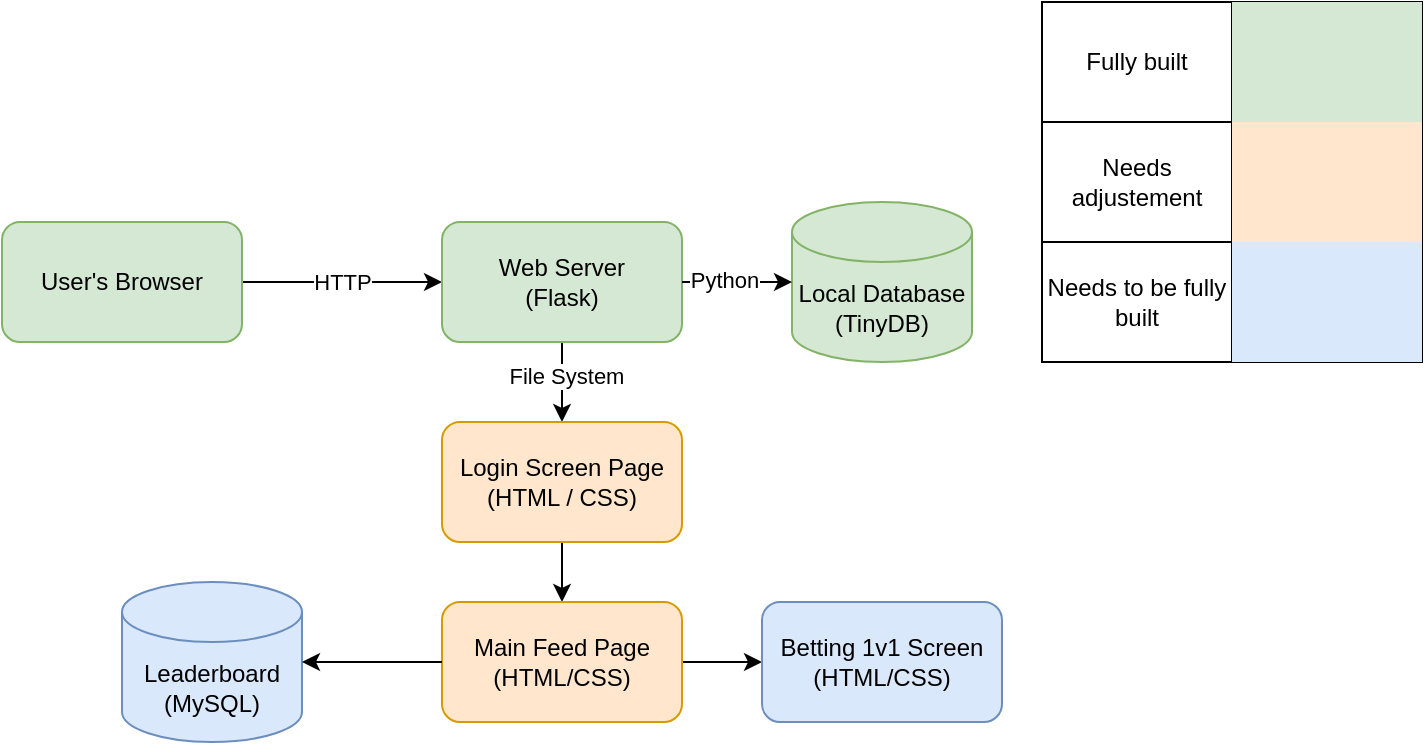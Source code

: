 <mxfile version="26.0.11">
  <diagram name="Page-1" id="OElesngLrtue7mc0o-rn">
    <mxGraphModel dx="1434" dy="772" grid="1" gridSize="10" guides="1" tooltips="1" connect="1" arrows="1" fold="1" page="1" pageScale="1" pageWidth="850" pageHeight="1100" math="0" shadow="0">
      <root>
        <mxCell id="0" />
        <mxCell id="1" parent="0" />
        <mxCell id="27pCN6FI9YQg7-ReDtxU-5" value="HTTP" style="edgeStyle=orthogonalEdgeStyle;rounded=0;orthogonalLoop=1;jettySize=auto;html=1;exitX=1;exitY=0.5;exitDx=0;exitDy=0;entryX=0;entryY=0.5;entryDx=0;entryDy=0;" parent="1" source="27pCN6FI9YQg7-ReDtxU-2" target="27pCN6FI9YQg7-ReDtxU-3" edge="1">
          <mxGeometry relative="1" as="geometry" />
        </mxCell>
        <mxCell id="27pCN6FI9YQg7-ReDtxU-2" value="User&#39;s Browser" style="rounded=1;whiteSpace=wrap;html=1;fillColor=#d5e8d4;strokeColor=#82b366;" parent="1" vertex="1">
          <mxGeometry x="110" y="130" width="120" height="60" as="geometry" />
        </mxCell>
        <mxCell id="27pCN6FI9YQg7-ReDtxU-8" style="edgeStyle=orthogonalEdgeStyle;rounded=0;orthogonalLoop=1;jettySize=auto;html=1;exitX=0.5;exitY=1;exitDx=0;exitDy=0;entryX=0.5;entryY=0;entryDx=0;entryDy=0;" parent="1" source="27pCN6FI9YQg7-ReDtxU-3" target="27pCN6FI9YQg7-ReDtxU-4" edge="1">
          <mxGeometry relative="1" as="geometry" />
        </mxCell>
        <mxCell id="27pCN6FI9YQg7-ReDtxU-33" value="File System" style="edgeLabel;html=1;align=center;verticalAlign=middle;resizable=0;points=[];" parent="27pCN6FI9YQg7-ReDtxU-8" vertex="1" connectable="0">
          <mxGeometry x="-0.16" y="2" relative="1" as="geometry">
            <mxPoint as="offset" />
          </mxGeometry>
        </mxCell>
        <mxCell id="27pCN6FI9YQg7-ReDtxU-3" value="Web Server&lt;div&gt;(Flask)&lt;/div&gt;" style="rounded=1;whiteSpace=wrap;html=1;fillColor=#d5e8d4;strokeColor=#82b366;" parent="1" vertex="1">
          <mxGeometry x="330" y="130" width="120" height="60" as="geometry" />
        </mxCell>
        <mxCell id="27pCN6FI9YQg7-ReDtxU-29" style="edgeStyle=orthogonalEdgeStyle;rounded=0;orthogonalLoop=1;jettySize=auto;html=1;exitX=0.5;exitY=1;exitDx=0;exitDy=0;entryX=0.5;entryY=0;entryDx=0;entryDy=0;" parent="1" source="27pCN6FI9YQg7-ReDtxU-4" target="27pCN6FI9YQg7-ReDtxU-9" edge="1">
          <mxGeometry relative="1" as="geometry" />
        </mxCell>
        <mxCell id="27pCN6FI9YQg7-ReDtxU-4" value="Login Screen Page&lt;div&gt;(HTML / CSS)&lt;/div&gt;" style="rounded=1;whiteSpace=wrap;html=1;fillColor=#ffe6cc;strokeColor=#d79b00;" parent="1" vertex="1">
          <mxGeometry x="330" y="230" width="120" height="60" as="geometry" />
        </mxCell>
        <mxCell id="27pCN6FI9YQg7-ReDtxU-6" value="Local Database&lt;div&gt;(TinyDB)&lt;/div&gt;" style="shape=cylinder3;whiteSpace=wrap;html=1;boundedLbl=1;backgroundOutline=1;size=15;fillColor=#d5e8d4;strokeColor=#82b366;" parent="1" vertex="1">
          <mxGeometry x="505" y="120" width="90" height="80" as="geometry" />
        </mxCell>
        <mxCell id="27pCN6FI9YQg7-ReDtxU-30" style="edgeStyle=orthogonalEdgeStyle;rounded=0;orthogonalLoop=1;jettySize=auto;html=1;exitX=1;exitY=0.5;exitDx=0;exitDy=0;entryX=0;entryY=0.5;entryDx=0;entryDy=0;" parent="1" source="27pCN6FI9YQg7-ReDtxU-9" target="27pCN6FI9YQg7-ReDtxU-10" edge="1">
          <mxGeometry relative="1" as="geometry" />
        </mxCell>
        <mxCell id="27pCN6FI9YQg7-ReDtxU-9" value="Main Feed Page&lt;div&gt;(HTML/CSS)&lt;/div&gt;" style="rounded=1;whiteSpace=wrap;html=1;fillColor=#ffe6cc;strokeColor=#d79b00;" parent="1" vertex="1">
          <mxGeometry x="330" y="320" width="120" height="60" as="geometry" />
        </mxCell>
        <mxCell id="27pCN6FI9YQg7-ReDtxU-10" value="Betting 1v1 Screen&lt;div&gt;(HTML/CSS)&lt;/div&gt;" style="rounded=1;whiteSpace=wrap;html=1;fillColor=#dae8fc;strokeColor=#6c8ebf;" parent="1" vertex="1">
          <mxGeometry x="490" y="320" width="120" height="60" as="geometry" />
        </mxCell>
        <mxCell id="27pCN6FI9YQg7-ReDtxU-18" value="" style="shape=table;startSize=0;container=1;collapsible=0;childLayout=tableLayout;" parent="1" vertex="1">
          <mxGeometry x="630" y="20" width="190" height="180" as="geometry" />
        </mxCell>
        <mxCell id="27pCN6FI9YQg7-ReDtxU-19" value="" style="shape=tableRow;horizontal=0;startSize=0;swimlaneHead=0;swimlaneBody=0;strokeColor=inherit;top=0;left=0;bottom=0;right=0;collapsible=0;dropTarget=0;fillColor=none;points=[[0,0.5],[1,0.5]];portConstraint=eastwest;" parent="27pCN6FI9YQg7-ReDtxU-18" vertex="1">
          <mxGeometry width="190" height="60" as="geometry" />
        </mxCell>
        <mxCell id="27pCN6FI9YQg7-ReDtxU-20" value="Fully built" style="shape=partialRectangle;html=1;whiteSpace=wrap;connectable=0;strokeColor=inherit;overflow=hidden;fillColor=none;top=0;left=0;bottom=0;right=0;pointerEvents=1;" parent="27pCN6FI9YQg7-ReDtxU-19" vertex="1">
          <mxGeometry width="95" height="60" as="geometry">
            <mxRectangle width="95" height="60" as="alternateBounds" />
          </mxGeometry>
        </mxCell>
        <mxCell id="27pCN6FI9YQg7-ReDtxU-21" value="" style="shape=partialRectangle;html=1;whiteSpace=wrap;connectable=0;strokeColor=#82b366;overflow=hidden;fillColor=#d5e8d4;top=0;left=0;bottom=0;right=0;pointerEvents=1;" parent="27pCN6FI9YQg7-ReDtxU-19" vertex="1">
          <mxGeometry x="95" width="95" height="60" as="geometry">
            <mxRectangle width="95" height="60" as="alternateBounds" />
          </mxGeometry>
        </mxCell>
        <mxCell id="27pCN6FI9YQg7-ReDtxU-22" value="" style="shape=tableRow;horizontal=0;startSize=0;swimlaneHead=0;swimlaneBody=0;strokeColor=inherit;top=0;left=0;bottom=0;right=0;collapsible=0;dropTarget=0;fillColor=none;points=[[0,0.5],[1,0.5]];portConstraint=eastwest;" parent="27pCN6FI9YQg7-ReDtxU-18" vertex="1">
          <mxGeometry y="60" width="190" height="60" as="geometry" />
        </mxCell>
        <mxCell id="27pCN6FI9YQg7-ReDtxU-23" value="Needs adjustement" style="shape=partialRectangle;html=1;whiteSpace=wrap;connectable=0;strokeColor=inherit;overflow=hidden;fillColor=none;top=0;left=0;bottom=0;right=0;pointerEvents=1;" parent="27pCN6FI9YQg7-ReDtxU-22" vertex="1">
          <mxGeometry width="95" height="60" as="geometry">
            <mxRectangle width="95" height="60" as="alternateBounds" />
          </mxGeometry>
        </mxCell>
        <mxCell id="27pCN6FI9YQg7-ReDtxU-24" value="" style="shape=partialRectangle;html=1;whiteSpace=wrap;connectable=0;strokeColor=#d79b00;overflow=hidden;fillColor=#ffe6cc;top=0;left=0;bottom=0;right=0;pointerEvents=1;" parent="27pCN6FI9YQg7-ReDtxU-22" vertex="1">
          <mxGeometry x="95" width="95" height="60" as="geometry">
            <mxRectangle width="95" height="60" as="alternateBounds" />
          </mxGeometry>
        </mxCell>
        <mxCell id="27pCN6FI9YQg7-ReDtxU-25" value="" style="shape=tableRow;horizontal=0;startSize=0;swimlaneHead=0;swimlaneBody=0;strokeColor=inherit;top=0;left=0;bottom=0;right=0;collapsible=0;dropTarget=0;fillColor=none;points=[[0,0.5],[1,0.5]];portConstraint=eastwest;" parent="27pCN6FI9YQg7-ReDtxU-18" vertex="1">
          <mxGeometry y="120" width="190" height="60" as="geometry" />
        </mxCell>
        <mxCell id="27pCN6FI9YQg7-ReDtxU-26" value="Needs to be fully built" style="shape=partialRectangle;html=1;whiteSpace=wrap;connectable=0;strokeColor=inherit;overflow=hidden;fillColor=none;top=0;left=0;bottom=0;right=0;pointerEvents=1;" parent="27pCN6FI9YQg7-ReDtxU-25" vertex="1">
          <mxGeometry width="95" height="60" as="geometry">
            <mxRectangle width="95" height="60" as="alternateBounds" />
          </mxGeometry>
        </mxCell>
        <mxCell id="27pCN6FI9YQg7-ReDtxU-27" value="" style="shape=partialRectangle;html=1;whiteSpace=wrap;connectable=0;strokeColor=#6c8ebf;overflow=hidden;fillColor=#dae8fc;top=0;left=0;bottom=0;right=0;pointerEvents=1;" parent="27pCN6FI9YQg7-ReDtxU-25" vertex="1">
          <mxGeometry x="95" width="95" height="60" as="geometry">
            <mxRectangle width="95" height="60" as="alternateBounds" />
          </mxGeometry>
        </mxCell>
        <mxCell id="27pCN6FI9YQg7-ReDtxU-28" style="edgeStyle=orthogonalEdgeStyle;rounded=0;orthogonalLoop=1;jettySize=auto;html=1;exitX=1;exitY=0.5;exitDx=0;exitDy=0;entryX=0;entryY=0.5;entryDx=0;entryDy=0;entryPerimeter=0;" parent="1" source="27pCN6FI9YQg7-ReDtxU-3" target="27pCN6FI9YQg7-ReDtxU-6" edge="1">
          <mxGeometry relative="1" as="geometry" />
        </mxCell>
        <mxCell id="27pCN6FI9YQg7-ReDtxU-32" value="Python" style="edgeLabel;html=1;align=center;verticalAlign=middle;resizable=0;points=[];" parent="27pCN6FI9YQg7-ReDtxU-28" vertex="1" connectable="0">
          <mxGeometry x="-0.236" y="1" relative="1" as="geometry">
            <mxPoint as="offset" />
          </mxGeometry>
        </mxCell>
        <mxCell id="eeXwrQVzjeST1IOiqXY9-1" value="Leaderboard&lt;br&gt;(MySQL)" style="shape=cylinder3;whiteSpace=wrap;html=1;boundedLbl=1;backgroundOutline=1;size=15;fillColor=light-dark(#dae8fc, #1f2f1e);strokeColor=#6C8EBF;" vertex="1" parent="1">
          <mxGeometry x="170" y="310" width="90" height="80" as="geometry" />
        </mxCell>
        <mxCell id="eeXwrQVzjeST1IOiqXY9-6" value="" style="endArrow=classic;html=1;rounded=0;entryX=1;entryY=0.5;entryDx=0;entryDy=0;entryPerimeter=0;exitX=0;exitY=0.5;exitDx=0;exitDy=0;" edge="1" parent="1" source="27pCN6FI9YQg7-ReDtxU-9" target="eeXwrQVzjeST1IOiqXY9-1">
          <mxGeometry width="50" height="50" relative="1" as="geometry">
            <mxPoint x="400" y="420" as="sourcePoint" />
            <mxPoint x="450" y="370" as="targetPoint" />
          </mxGeometry>
        </mxCell>
      </root>
    </mxGraphModel>
  </diagram>
</mxfile>
